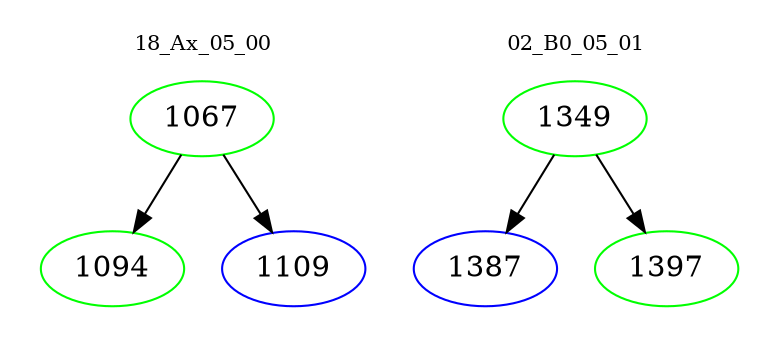 digraph{
subgraph cluster_0 {
color = white
label = "18_Ax_05_00";
fontsize=10;
T0_1067 [label="1067", color="green"]
T0_1067 -> T0_1094 [color="black"]
T0_1094 [label="1094", color="green"]
T0_1067 -> T0_1109 [color="black"]
T0_1109 [label="1109", color="blue"]
}
subgraph cluster_1 {
color = white
label = "02_B0_05_01";
fontsize=10;
T1_1349 [label="1349", color="green"]
T1_1349 -> T1_1387 [color="black"]
T1_1387 [label="1387", color="blue"]
T1_1349 -> T1_1397 [color="black"]
T1_1397 [label="1397", color="green"]
}
}
